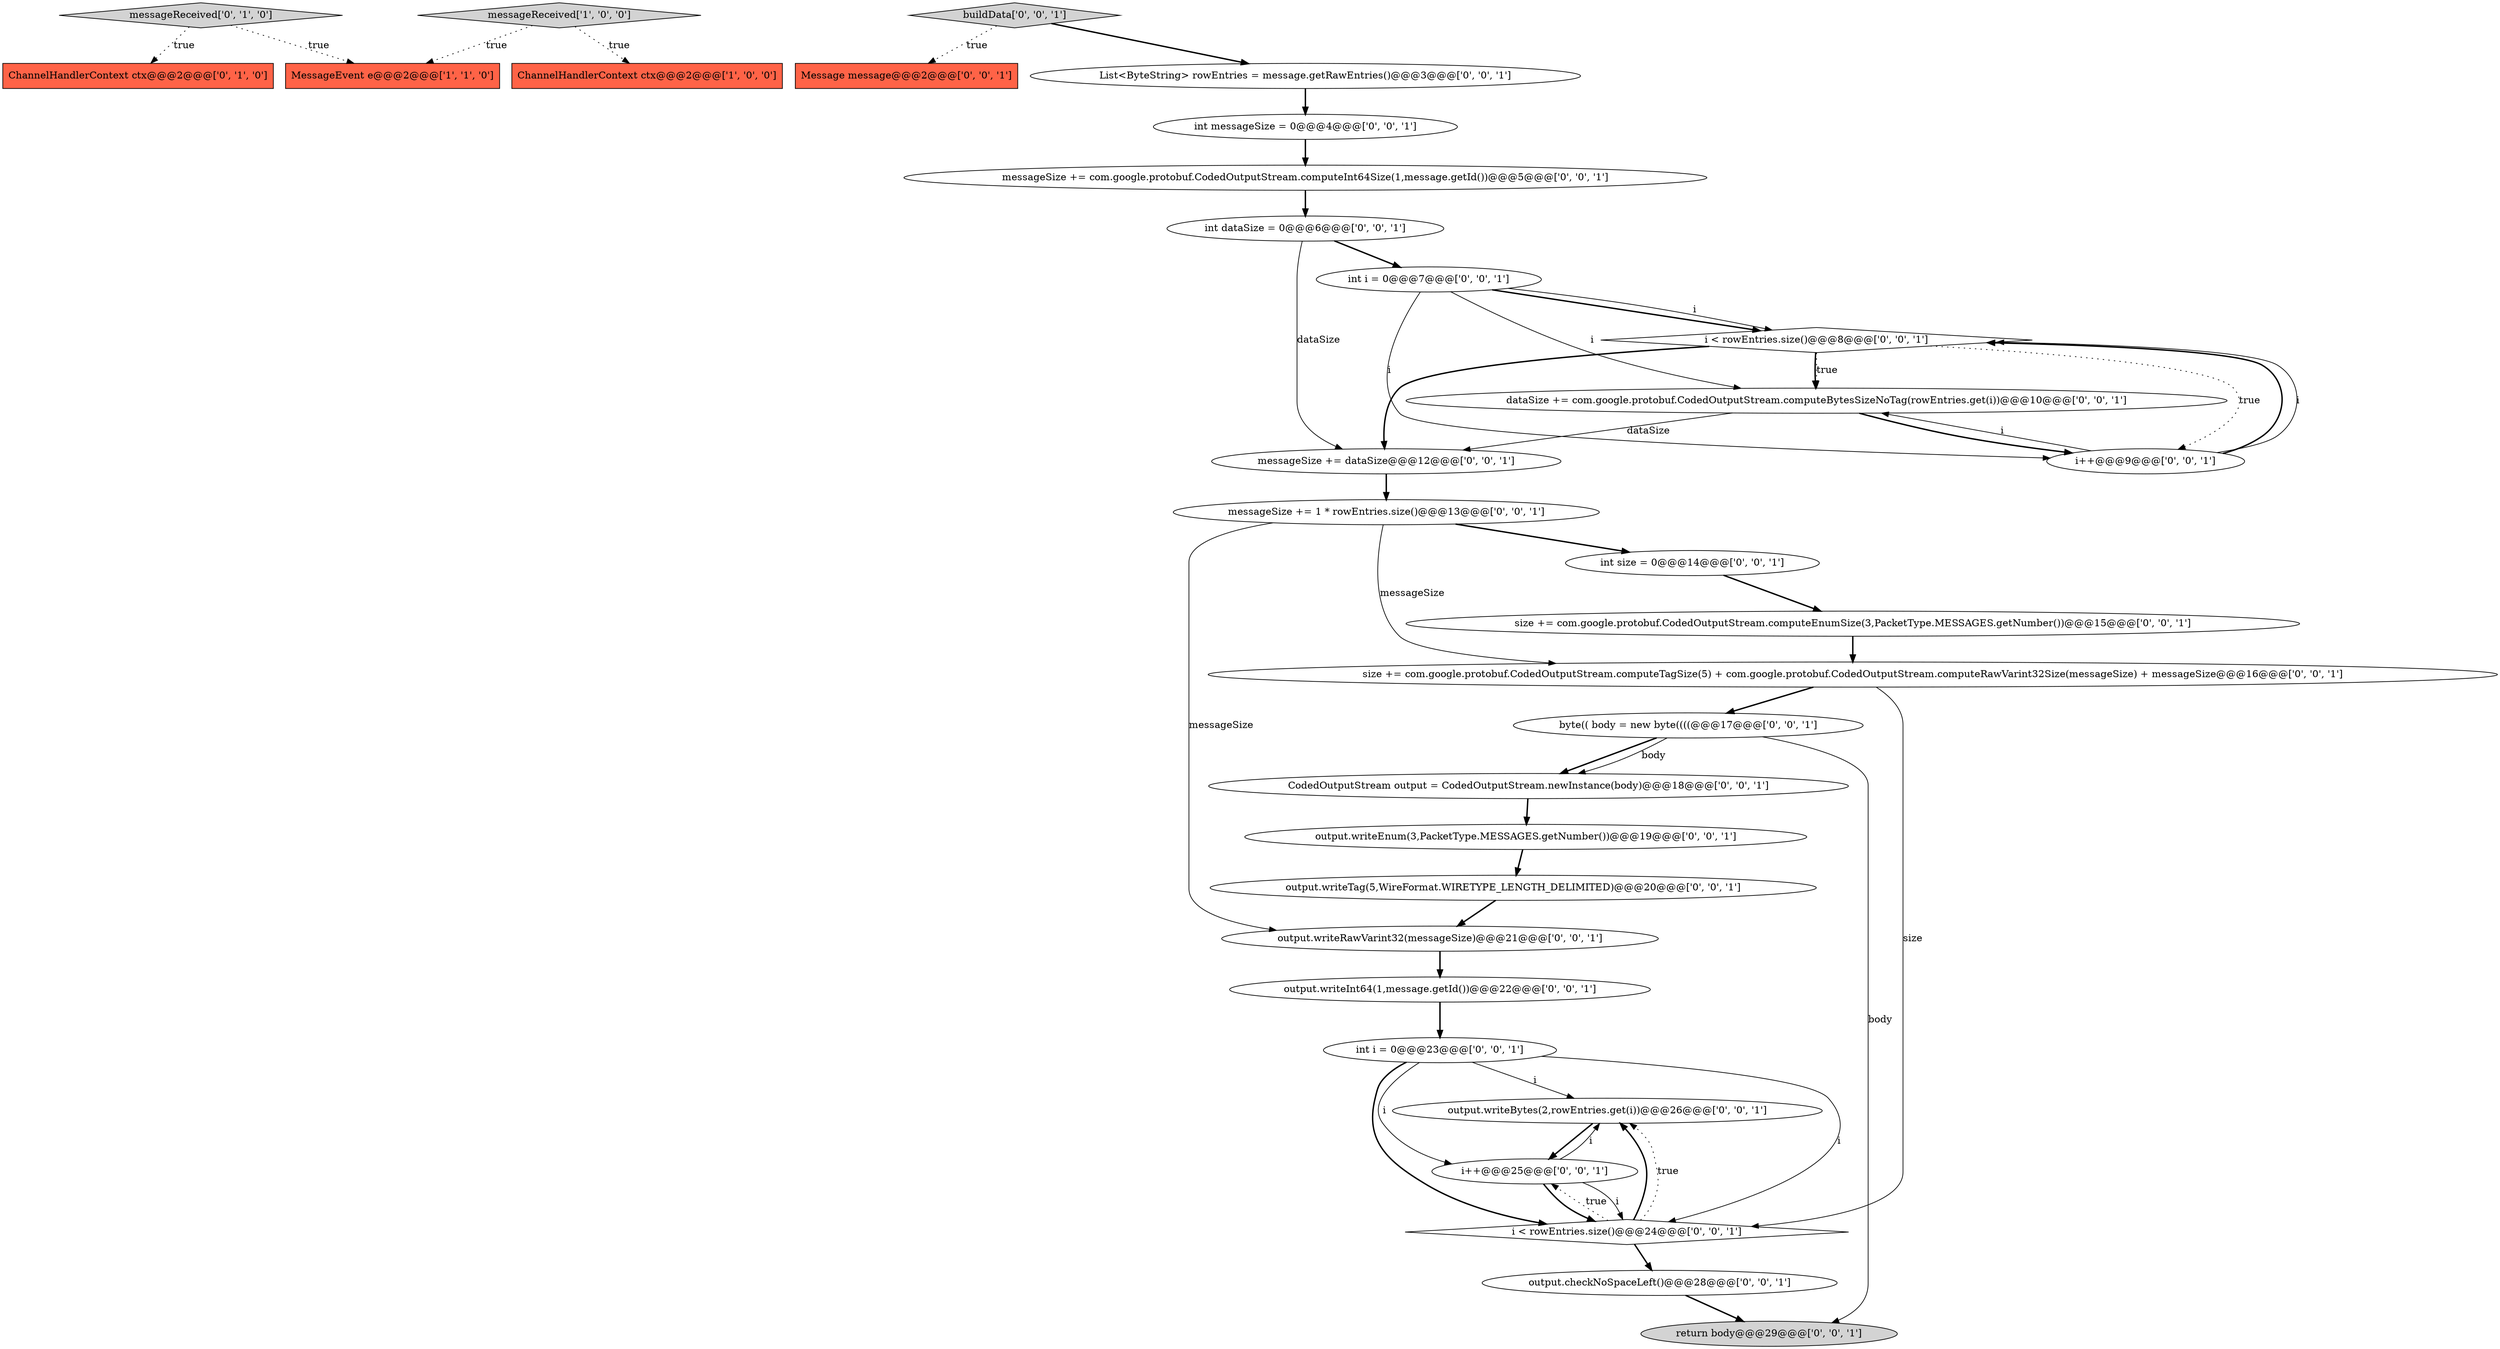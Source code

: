 digraph {
4 [style = filled, label = "ChannelHandlerContext ctx@@@2@@@['0', '1', '0']", fillcolor = tomato, shape = box image = "AAA0AAABBB2BBB"];
24 [style = filled, label = "messageSize += com.google.protobuf.CodedOutputStream.computeInt64Size(1,message.getId())@@@5@@@['0', '0', '1']", fillcolor = white, shape = ellipse image = "AAA0AAABBB3BBB"];
23 [style = filled, label = "output.checkNoSpaceLeft()@@@28@@@['0', '0', '1']", fillcolor = white, shape = ellipse image = "AAA0AAABBB3BBB"];
8 [style = filled, label = "output.writeEnum(3,PacketType.MESSAGES.getNumber())@@@19@@@['0', '0', '1']", fillcolor = white, shape = ellipse image = "AAA0AAABBB3BBB"];
22 [style = filled, label = "messageSize += dataSize@@@12@@@['0', '0', '1']", fillcolor = white, shape = ellipse image = "AAA0AAABBB3BBB"];
0 [style = filled, label = "ChannelHandlerContext ctx@@@2@@@['1', '0', '0']", fillcolor = tomato, shape = box image = "AAA0AAABBB1BBB"];
11 [style = filled, label = "output.writeBytes(2,rowEntries.get(i))@@@26@@@['0', '0', '1']", fillcolor = white, shape = ellipse image = "AAA0AAABBB3BBB"];
9 [style = filled, label = "int i = 0@@@23@@@['0', '0', '1']", fillcolor = white, shape = ellipse image = "AAA0AAABBB3BBB"];
13 [style = filled, label = "int messageSize = 0@@@4@@@['0', '0', '1']", fillcolor = white, shape = ellipse image = "AAA0AAABBB3BBB"];
14 [style = filled, label = "output.writeRawVarint32(messageSize)@@@21@@@['0', '0', '1']", fillcolor = white, shape = ellipse image = "AAA0AAABBB3BBB"];
26 [style = filled, label = "Message message@@@2@@@['0', '0', '1']", fillcolor = tomato, shape = box image = "AAA0AAABBB3BBB"];
12 [style = filled, label = "messageSize += 1 * rowEntries.size()@@@13@@@['0', '0', '1']", fillcolor = white, shape = ellipse image = "AAA0AAABBB3BBB"];
29 [style = filled, label = "byte(( body = new byte((((@@@17@@@['0', '0', '1']", fillcolor = white, shape = ellipse image = "AAA0AAABBB3BBB"];
16 [style = filled, label = "return body@@@29@@@['0', '0', '1']", fillcolor = lightgray, shape = ellipse image = "AAA0AAABBB3BBB"];
18 [style = filled, label = "List<ByteString> rowEntries = message.getRawEntries()@@@3@@@['0', '0', '1']", fillcolor = white, shape = ellipse image = "AAA0AAABBB3BBB"];
25 [style = filled, label = "int size = 0@@@14@@@['0', '0', '1']", fillcolor = white, shape = ellipse image = "AAA0AAABBB3BBB"];
28 [style = filled, label = "size += com.google.protobuf.CodedOutputStream.computeEnumSize(3,PacketType.MESSAGES.getNumber())@@@15@@@['0', '0', '1']", fillcolor = white, shape = ellipse image = "AAA0AAABBB3BBB"];
19 [style = filled, label = "output.writeTag(5,WireFormat.WIRETYPE_LENGTH_DELIMITED)@@@20@@@['0', '0', '1']", fillcolor = white, shape = ellipse image = "AAA0AAABBB3BBB"];
2 [style = filled, label = "MessageEvent e@@@2@@@['1', '1', '0']", fillcolor = tomato, shape = box image = "AAA0AAABBB1BBB"];
5 [style = filled, label = "buildData['0', '0', '1']", fillcolor = lightgray, shape = diamond image = "AAA0AAABBB3BBB"];
20 [style = filled, label = "i < rowEntries.size()@@@8@@@['0', '0', '1']", fillcolor = white, shape = diamond image = "AAA0AAABBB3BBB"];
7 [style = filled, label = "i < rowEntries.size()@@@24@@@['0', '0', '1']", fillcolor = white, shape = diamond image = "AAA0AAABBB3BBB"];
1 [style = filled, label = "messageReceived['1', '0', '0']", fillcolor = lightgray, shape = diamond image = "AAA0AAABBB1BBB"];
21 [style = filled, label = "int i = 0@@@7@@@['0', '0', '1']", fillcolor = white, shape = ellipse image = "AAA0AAABBB3BBB"];
27 [style = filled, label = "dataSize += com.google.protobuf.CodedOutputStream.computeBytesSizeNoTag(rowEntries.get(i))@@@10@@@['0', '0', '1']", fillcolor = white, shape = ellipse image = "AAA0AAABBB3BBB"];
31 [style = filled, label = "output.writeInt64(1,message.getId())@@@22@@@['0', '0', '1']", fillcolor = white, shape = ellipse image = "AAA0AAABBB3BBB"];
6 [style = filled, label = "int dataSize = 0@@@6@@@['0', '0', '1']", fillcolor = white, shape = ellipse image = "AAA0AAABBB3BBB"];
3 [style = filled, label = "messageReceived['0', '1', '0']", fillcolor = lightgray, shape = diamond image = "AAA0AAABBB2BBB"];
10 [style = filled, label = "i++@@@25@@@['0', '0', '1']", fillcolor = white, shape = ellipse image = "AAA0AAABBB3BBB"];
15 [style = filled, label = "size += com.google.protobuf.CodedOutputStream.computeTagSize(5) + com.google.protobuf.CodedOutputStream.computeRawVarint32Size(messageSize) + messageSize@@@16@@@['0', '0', '1']", fillcolor = white, shape = ellipse image = "AAA0AAABBB3BBB"];
17 [style = filled, label = "CodedOutputStream output = CodedOutputStream.newInstance(body)@@@18@@@['0', '0', '1']", fillcolor = white, shape = ellipse image = "AAA0AAABBB3BBB"];
30 [style = filled, label = "i++@@@9@@@['0', '0', '1']", fillcolor = white, shape = ellipse image = "AAA0AAABBB3BBB"];
15->29 [style = bold, label=""];
12->25 [style = bold, label=""];
7->23 [style = bold, label=""];
20->27 [style = bold, label=""];
27->22 [style = solid, label="dataSize"];
20->27 [style = dotted, label="true"];
12->15 [style = solid, label="messageSize"];
1->0 [style = dotted, label="true"];
30->27 [style = solid, label="i"];
31->9 [style = bold, label=""];
7->10 [style = dotted, label="true"];
21->27 [style = solid, label="i"];
9->11 [style = solid, label="i"];
29->16 [style = solid, label="body"];
20->22 [style = bold, label=""];
18->13 [style = bold, label=""];
23->16 [style = bold, label=""];
13->24 [style = bold, label=""];
7->11 [style = bold, label=""];
28->15 [style = bold, label=""];
7->11 [style = dotted, label="true"];
6->21 [style = bold, label=""];
14->31 [style = bold, label=""];
15->7 [style = solid, label="size"];
30->20 [style = bold, label=""];
10->7 [style = bold, label=""];
25->28 [style = bold, label=""];
11->10 [style = bold, label=""];
21->20 [style = bold, label=""];
3->4 [style = dotted, label="true"];
5->26 [style = dotted, label="true"];
21->30 [style = solid, label="i"];
10->11 [style = solid, label="i"];
3->2 [style = dotted, label="true"];
27->30 [style = bold, label=""];
29->17 [style = bold, label=""];
12->14 [style = solid, label="messageSize"];
20->30 [style = dotted, label="true"];
5->18 [style = bold, label=""];
17->8 [style = bold, label=""];
30->20 [style = solid, label="i"];
1->2 [style = dotted, label="true"];
19->14 [style = bold, label=""];
10->7 [style = solid, label="i"];
24->6 [style = bold, label=""];
29->17 [style = solid, label="body"];
22->12 [style = bold, label=""];
6->22 [style = solid, label="dataSize"];
9->7 [style = solid, label="i"];
21->20 [style = solid, label="i"];
9->10 [style = solid, label="i"];
8->19 [style = bold, label=""];
9->7 [style = bold, label=""];
}
